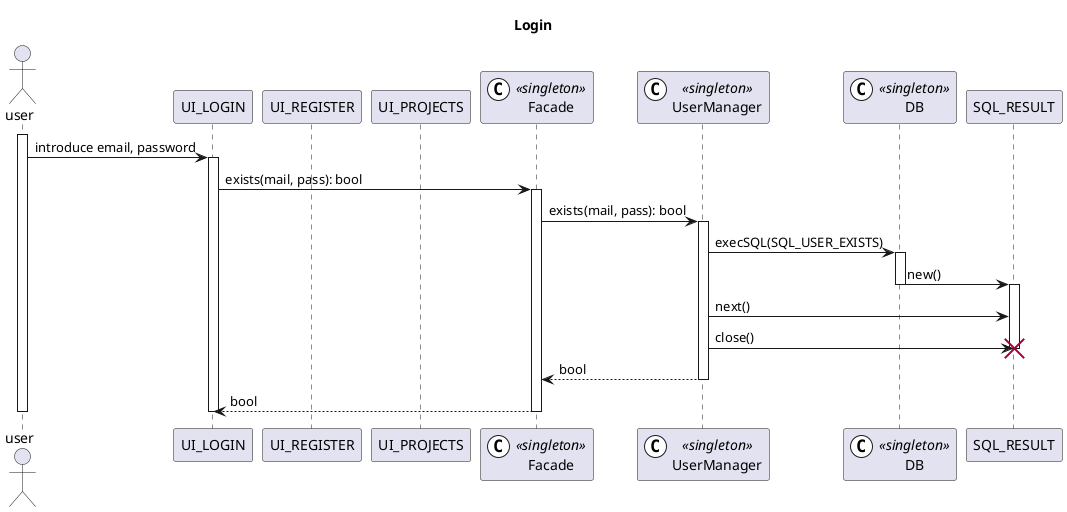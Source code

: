 @startuml
title Login

actor user
participant UI_LOGIN
participant UI_REGISTER
participant UI_PROJECTS
participant Facade << (C,#FFFFFF) singleton >>
participant UserManager << (C,#FFFFFF) singleton >>
participant DB << (C,#FFFFFF) singleton >>
participant SQL_RESULT

activate user
    user -> UI_LOGIN: introduce email, password
    activate UI_LOGIN
        UI_LOGIN -> Facade: exists(mail, pass): bool
        activate Facade
            Facade -> UserManager: exists(mail, pass): bool
            activate UserManager
                UserManager -> DB: execSQL(SQL_USER_EXISTS)
                activate DB
                    DB -> SQL_RESULT: new()
                deactivate DB
                activate SQL_RESULT
                UserManager -> SQL_RESULT: next()
                UserManager -> SQL_RESULT: close()
                deactivate SQL_RESULT
                destroy SQL_RESULT
                UserManager --> Facade: bool
            deactivate UserManager
            Facade --> UI_LOGIN: bool
        deactivate Facade
    deactivate UI_LOGIN
    ' mostrar los demas
deactivate user
@enduml